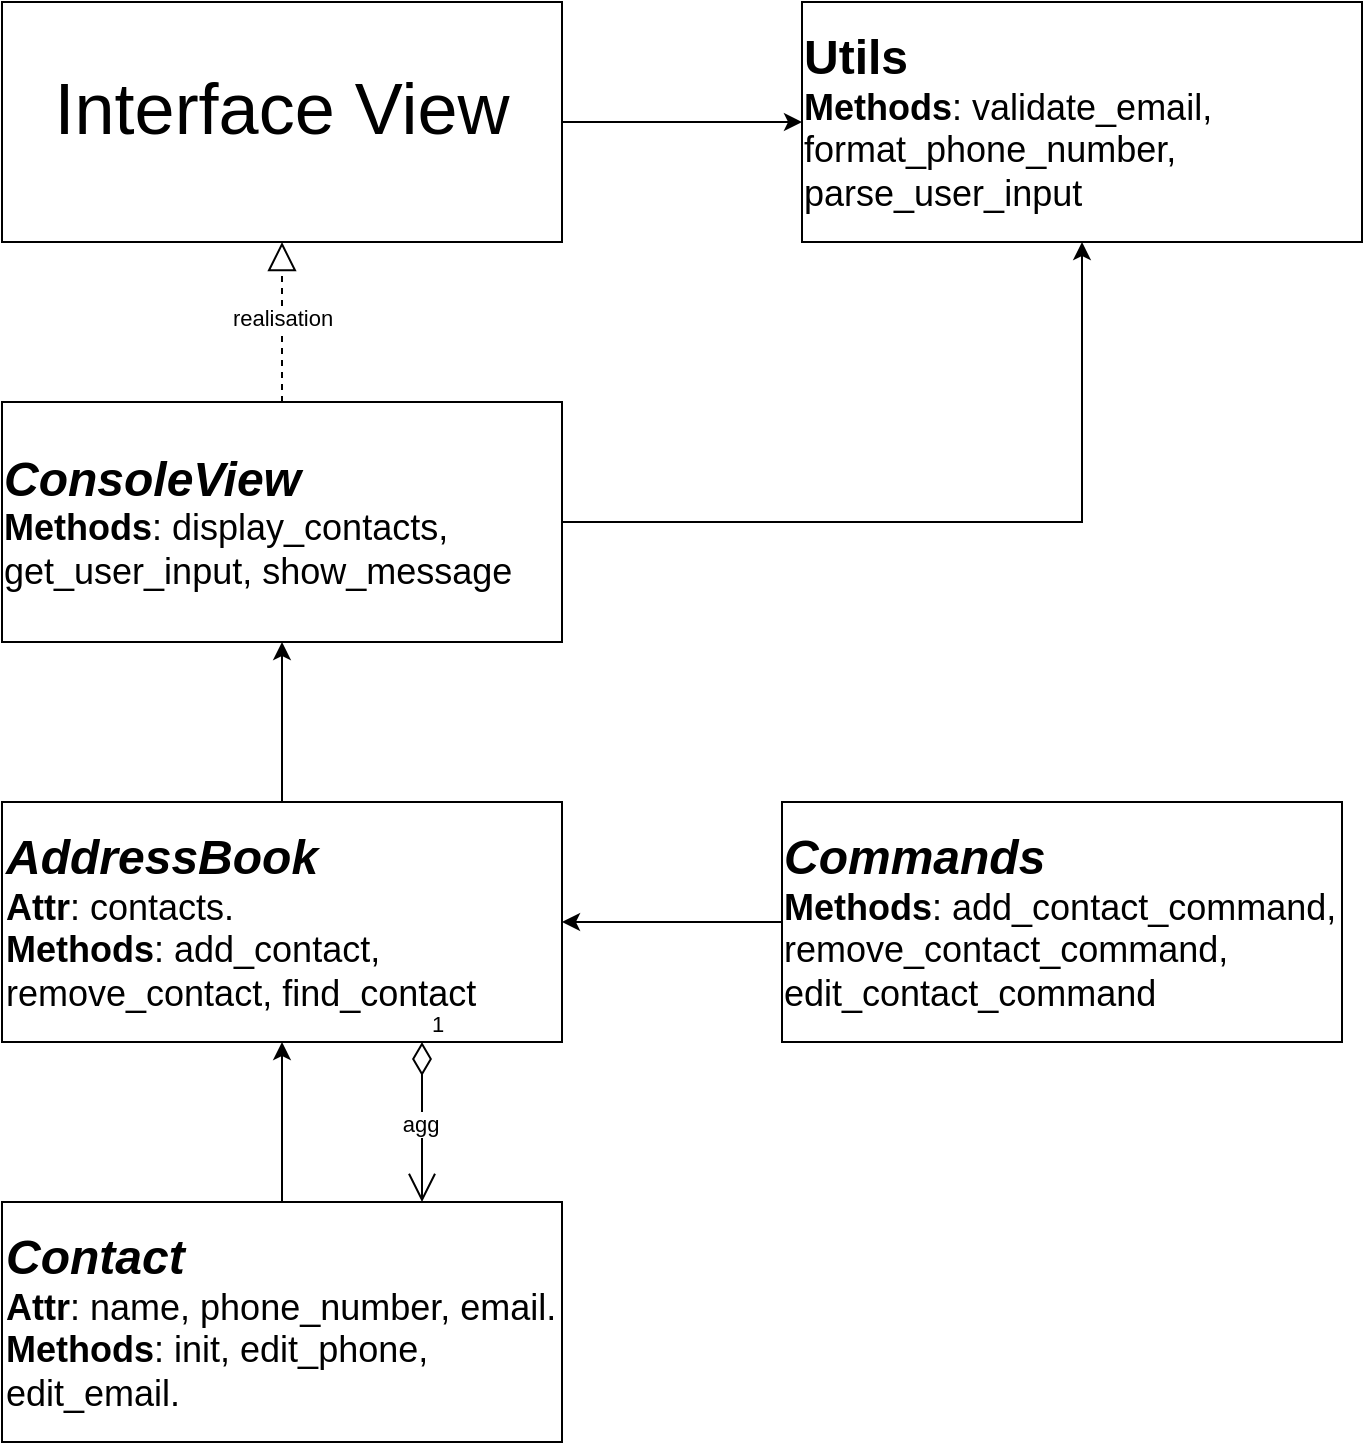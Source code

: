 <mxfile version="24.5.2" type="github">
  <diagram name="Strona-1" id="LbnRYfNBaTt90aAsc_Gf">
    <mxGraphModel dx="2074" dy="1098" grid="1" gridSize="10" guides="1" tooltips="1" connect="1" arrows="1" fold="1" page="1" pageScale="1" pageWidth="1169" pageHeight="827" math="0" shadow="0">
      <root>
        <mxCell id="0" />
        <mxCell id="1" parent="0" />
        <mxCell id="OwbiVAhhjAJPn3UbdMq3-8" style="edgeStyle=orthogonalEdgeStyle;rounded=0;orthogonalLoop=1;jettySize=auto;html=1;exitX=0.5;exitY=0;exitDx=0;exitDy=0;entryX=0.5;entryY=1;entryDx=0;entryDy=0;" edge="1" parent="1" source="zb9_-PMpnMrJBiRj5QZa-1" target="zb9_-PMpnMrJBiRj5QZa-2">
          <mxGeometry relative="1" as="geometry" />
        </mxCell>
        <mxCell id="zb9_-PMpnMrJBiRj5QZa-1" value="&lt;div style=&quot;&quot;&gt;&lt;span style=&quot;background-color: initial;&quot;&gt;&lt;font style=&quot;font-size: 24px;&quot;&gt;&lt;b&gt;&lt;i&gt;Contact&lt;/i&gt;&lt;/b&gt;&lt;/font&gt;&lt;/span&gt;&lt;/div&gt;&lt;div style=&quot;&quot;&gt;&lt;span style=&quot;background-color: initial; font-size: 18px;&quot;&gt;&lt;b&gt;Attr&lt;/b&gt;: name, phone_number, email.&lt;/span&gt;&lt;/div&gt;&lt;div&gt;&lt;span style=&quot;font-size: 18px; background-color: initial;&quot;&gt;&lt;b&gt;Methods&lt;/b&gt;: &lt;/span&gt;&lt;span style=&quot;font-size: 18px; background-color: initial;&quot;&gt;init&lt;/span&gt;&lt;span style=&quot;font-size: 18px; background-color: initial;&quot;&gt;, edit_phone, edit_email.&lt;/span&gt;&lt;/div&gt;" style="rounded=0;whiteSpace=wrap;html=1;align=left;" parent="1" vertex="1">
          <mxGeometry x="80" y="640" width="280" height="120" as="geometry" />
        </mxCell>
        <mxCell id="OwbiVAhhjAJPn3UbdMq3-7" style="edgeStyle=orthogonalEdgeStyle;rounded=0;orthogonalLoop=1;jettySize=auto;html=1;exitX=0.5;exitY=0;exitDx=0;exitDy=0;entryX=0.5;entryY=1;entryDx=0;entryDy=0;" edge="1" parent="1" source="zb9_-PMpnMrJBiRj5QZa-2" target="zb9_-PMpnMrJBiRj5QZa-3">
          <mxGeometry relative="1" as="geometry" />
        </mxCell>
        <mxCell id="zb9_-PMpnMrJBiRj5QZa-2" value="&lt;font style=&quot;font-size: 24px;&quot;&gt;&lt;b style=&quot;&quot;&gt;&lt;i&gt;AddressBook&lt;/i&gt;&lt;/b&gt;&lt;/font&gt;&lt;div&gt;&lt;span style=&quot;font-size: 18px; background-color: initial;&quot;&gt;&lt;b&gt;Attr&lt;/b&gt;: contacts.&lt;/span&gt;&lt;/div&gt;&lt;div&gt;&lt;span style=&quot;font-size: 18px; background-color: initial;&quot;&gt;&lt;b&gt;Methods&lt;/b&gt;: add_contact, remove_contact, find_contact&lt;/span&gt;&lt;/div&gt;" style="rounded=0;whiteSpace=wrap;html=1;align=left;" parent="1" vertex="1">
          <mxGeometry x="80" y="440" width="280" height="120" as="geometry" />
        </mxCell>
        <mxCell id="OwbiVAhhjAJPn3UbdMq3-14" style="edgeStyle=orthogonalEdgeStyle;rounded=0;orthogonalLoop=1;jettySize=auto;html=1;exitX=1;exitY=0.5;exitDx=0;exitDy=0;entryX=0.5;entryY=1;entryDx=0;entryDy=0;" edge="1" parent="1" source="zb9_-PMpnMrJBiRj5QZa-3" target="zb9_-PMpnMrJBiRj5QZa-5">
          <mxGeometry relative="1" as="geometry" />
        </mxCell>
        <mxCell id="zb9_-PMpnMrJBiRj5QZa-3" value="&lt;div style=&quot;text-align: left;&quot;&gt;&lt;span style=&quot;background-color: initial;&quot;&gt;&lt;b style=&quot;&quot;&gt;&lt;i style=&quot;&quot;&gt;&lt;font style=&quot;font-size: 24px;&quot;&gt;ConsoleView&lt;/font&gt;&lt;/i&gt;&lt;/b&gt;&lt;/span&gt;&lt;/div&gt;&lt;div style=&quot;text-align: left;&quot;&gt;&lt;font style=&quot;font-size: 18px;&quot;&gt;&lt;b&gt;Methods&lt;/b&gt;: display_contacts, get_user_input, show_message&lt;br&gt;&lt;/font&gt;&lt;/div&gt;" style="rounded=0;whiteSpace=wrap;html=1;" parent="1" vertex="1">
          <mxGeometry x="80" y="240" width="280" height="120" as="geometry" />
        </mxCell>
        <mxCell id="OwbiVAhhjAJPn3UbdMq3-9" style="edgeStyle=orthogonalEdgeStyle;rounded=0;orthogonalLoop=1;jettySize=auto;html=1;exitX=0;exitY=0.5;exitDx=0;exitDy=0;entryX=1;entryY=0.5;entryDx=0;entryDy=0;" edge="1" parent="1" source="zb9_-PMpnMrJBiRj5QZa-4" target="zb9_-PMpnMrJBiRj5QZa-2">
          <mxGeometry relative="1" as="geometry" />
        </mxCell>
        <mxCell id="zb9_-PMpnMrJBiRj5QZa-4" value="&lt;div style=&quot;text-align: left;&quot;&gt;&lt;span style=&quot;background-color: initial;&quot;&gt;&lt;b style=&quot;&quot;&gt;&lt;i style=&quot;&quot;&gt;&lt;font style=&quot;font-size: 24px;&quot;&gt;Commands&lt;/font&gt;&lt;/i&gt;&lt;/b&gt;&lt;/span&gt;&lt;/div&gt;&lt;div style=&quot;text-align: left;&quot;&gt;&lt;font style=&quot;font-size: 18px;&quot;&gt;&lt;b&gt;Methods&lt;/b&gt;: add_contact_command, remove_contact_command, edit_contact_command&lt;br&gt;&lt;/font&gt;&lt;/div&gt;" style="rounded=0;whiteSpace=wrap;html=1;" parent="1" vertex="1">
          <mxGeometry x="470" y="440" width="280" height="120" as="geometry" />
        </mxCell>
        <mxCell id="zb9_-PMpnMrJBiRj5QZa-5" value="&lt;div style=&quot;text-align: left;&quot;&gt;&lt;span style=&quot;background-color: initial;&quot;&gt;&lt;b style=&quot;&quot;&gt;&lt;font style=&quot;font-size: 24px;&quot;&gt;Utils&lt;/font&gt;&lt;/b&gt;&lt;/span&gt;&lt;/div&gt;&lt;div style=&quot;text-align: left;&quot;&gt;&lt;span style=&quot;font-size: 18px; background-color: initial;&quot;&gt;&lt;b&gt;Methods&lt;/b&gt;: validate_email, format_phone_number, parse_user_input&lt;/span&gt;&lt;br&gt;&lt;/div&gt;" style="rounded=0;whiteSpace=wrap;html=1;" parent="1" vertex="1">
          <mxGeometry x="480" y="40" width="280" height="120" as="geometry" />
        </mxCell>
        <mxCell id="OwbiVAhhjAJPn3UbdMq3-5" style="edgeStyle=orthogonalEdgeStyle;rounded=0;orthogonalLoop=1;jettySize=auto;html=1;exitX=1;exitY=0.5;exitDx=0;exitDy=0;entryX=0;entryY=0.5;entryDx=0;entryDy=0;" edge="1" parent="1" source="OwbiVAhhjAJPn3UbdMq3-3" target="zb9_-PMpnMrJBiRj5QZa-5">
          <mxGeometry relative="1" as="geometry" />
        </mxCell>
        <mxCell id="OwbiVAhhjAJPn3UbdMq3-3" value="&lt;font style=&quot;font-size: 36px;&quot;&gt;Interface View&lt;/font&gt;&lt;div&gt;&lt;br&gt;&lt;/div&gt;" style="rounded=0;whiteSpace=wrap;html=1;" vertex="1" parent="1">
          <mxGeometry x="80" y="40" width="280" height="120" as="geometry" />
        </mxCell>
        <mxCell id="OwbiVAhhjAJPn3UbdMq3-12" value="1" style="endArrow=open;html=1;endSize=12;startArrow=diamondThin;startSize=14;startFill=0;edgeStyle=orthogonalEdgeStyle;align=left;verticalAlign=bottom;rounded=0;exitX=0.75;exitY=1;exitDx=0;exitDy=0;entryX=0.75;entryY=0;entryDx=0;entryDy=0;" edge="1" parent="1" source="zb9_-PMpnMrJBiRj5QZa-2" target="zb9_-PMpnMrJBiRj5QZa-1">
          <mxGeometry x="-1" y="3" relative="1" as="geometry">
            <mxPoint x="330" y="360" as="sourcePoint" />
            <mxPoint x="490" y="360" as="targetPoint" />
          </mxGeometry>
        </mxCell>
        <mxCell id="OwbiVAhhjAJPn3UbdMq3-13" value="agg" style="edgeLabel;html=1;align=center;verticalAlign=middle;resizable=0;points=[];" vertex="1" connectable="0" parent="OwbiVAhhjAJPn3UbdMq3-12">
          <mxGeometry x="0.025" y="-1" relative="1" as="geometry">
            <mxPoint as="offset" />
          </mxGeometry>
        </mxCell>
        <mxCell id="OwbiVAhhjAJPn3UbdMq3-15" value="" style="endArrow=block;dashed=1;endFill=0;endSize=12;html=1;rounded=0;entryX=0.5;entryY=1;entryDx=0;entryDy=0;exitX=0.5;exitY=0;exitDx=0;exitDy=0;" edge="1" parent="1" source="zb9_-PMpnMrJBiRj5QZa-3" target="OwbiVAhhjAJPn3UbdMq3-3">
          <mxGeometry width="160" relative="1" as="geometry">
            <mxPoint x="330" y="360" as="sourcePoint" />
            <mxPoint x="490" y="360" as="targetPoint" />
          </mxGeometry>
        </mxCell>
        <mxCell id="OwbiVAhhjAJPn3UbdMq3-16" value="realisation" style="edgeLabel;html=1;align=center;verticalAlign=middle;resizable=0;points=[];" vertex="1" connectable="0" parent="OwbiVAhhjAJPn3UbdMq3-15">
          <mxGeometry x="0.05" relative="1" as="geometry">
            <mxPoint as="offset" />
          </mxGeometry>
        </mxCell>
      </root>
    </mxGraphModel>
  </diagram>
</mxfile>
